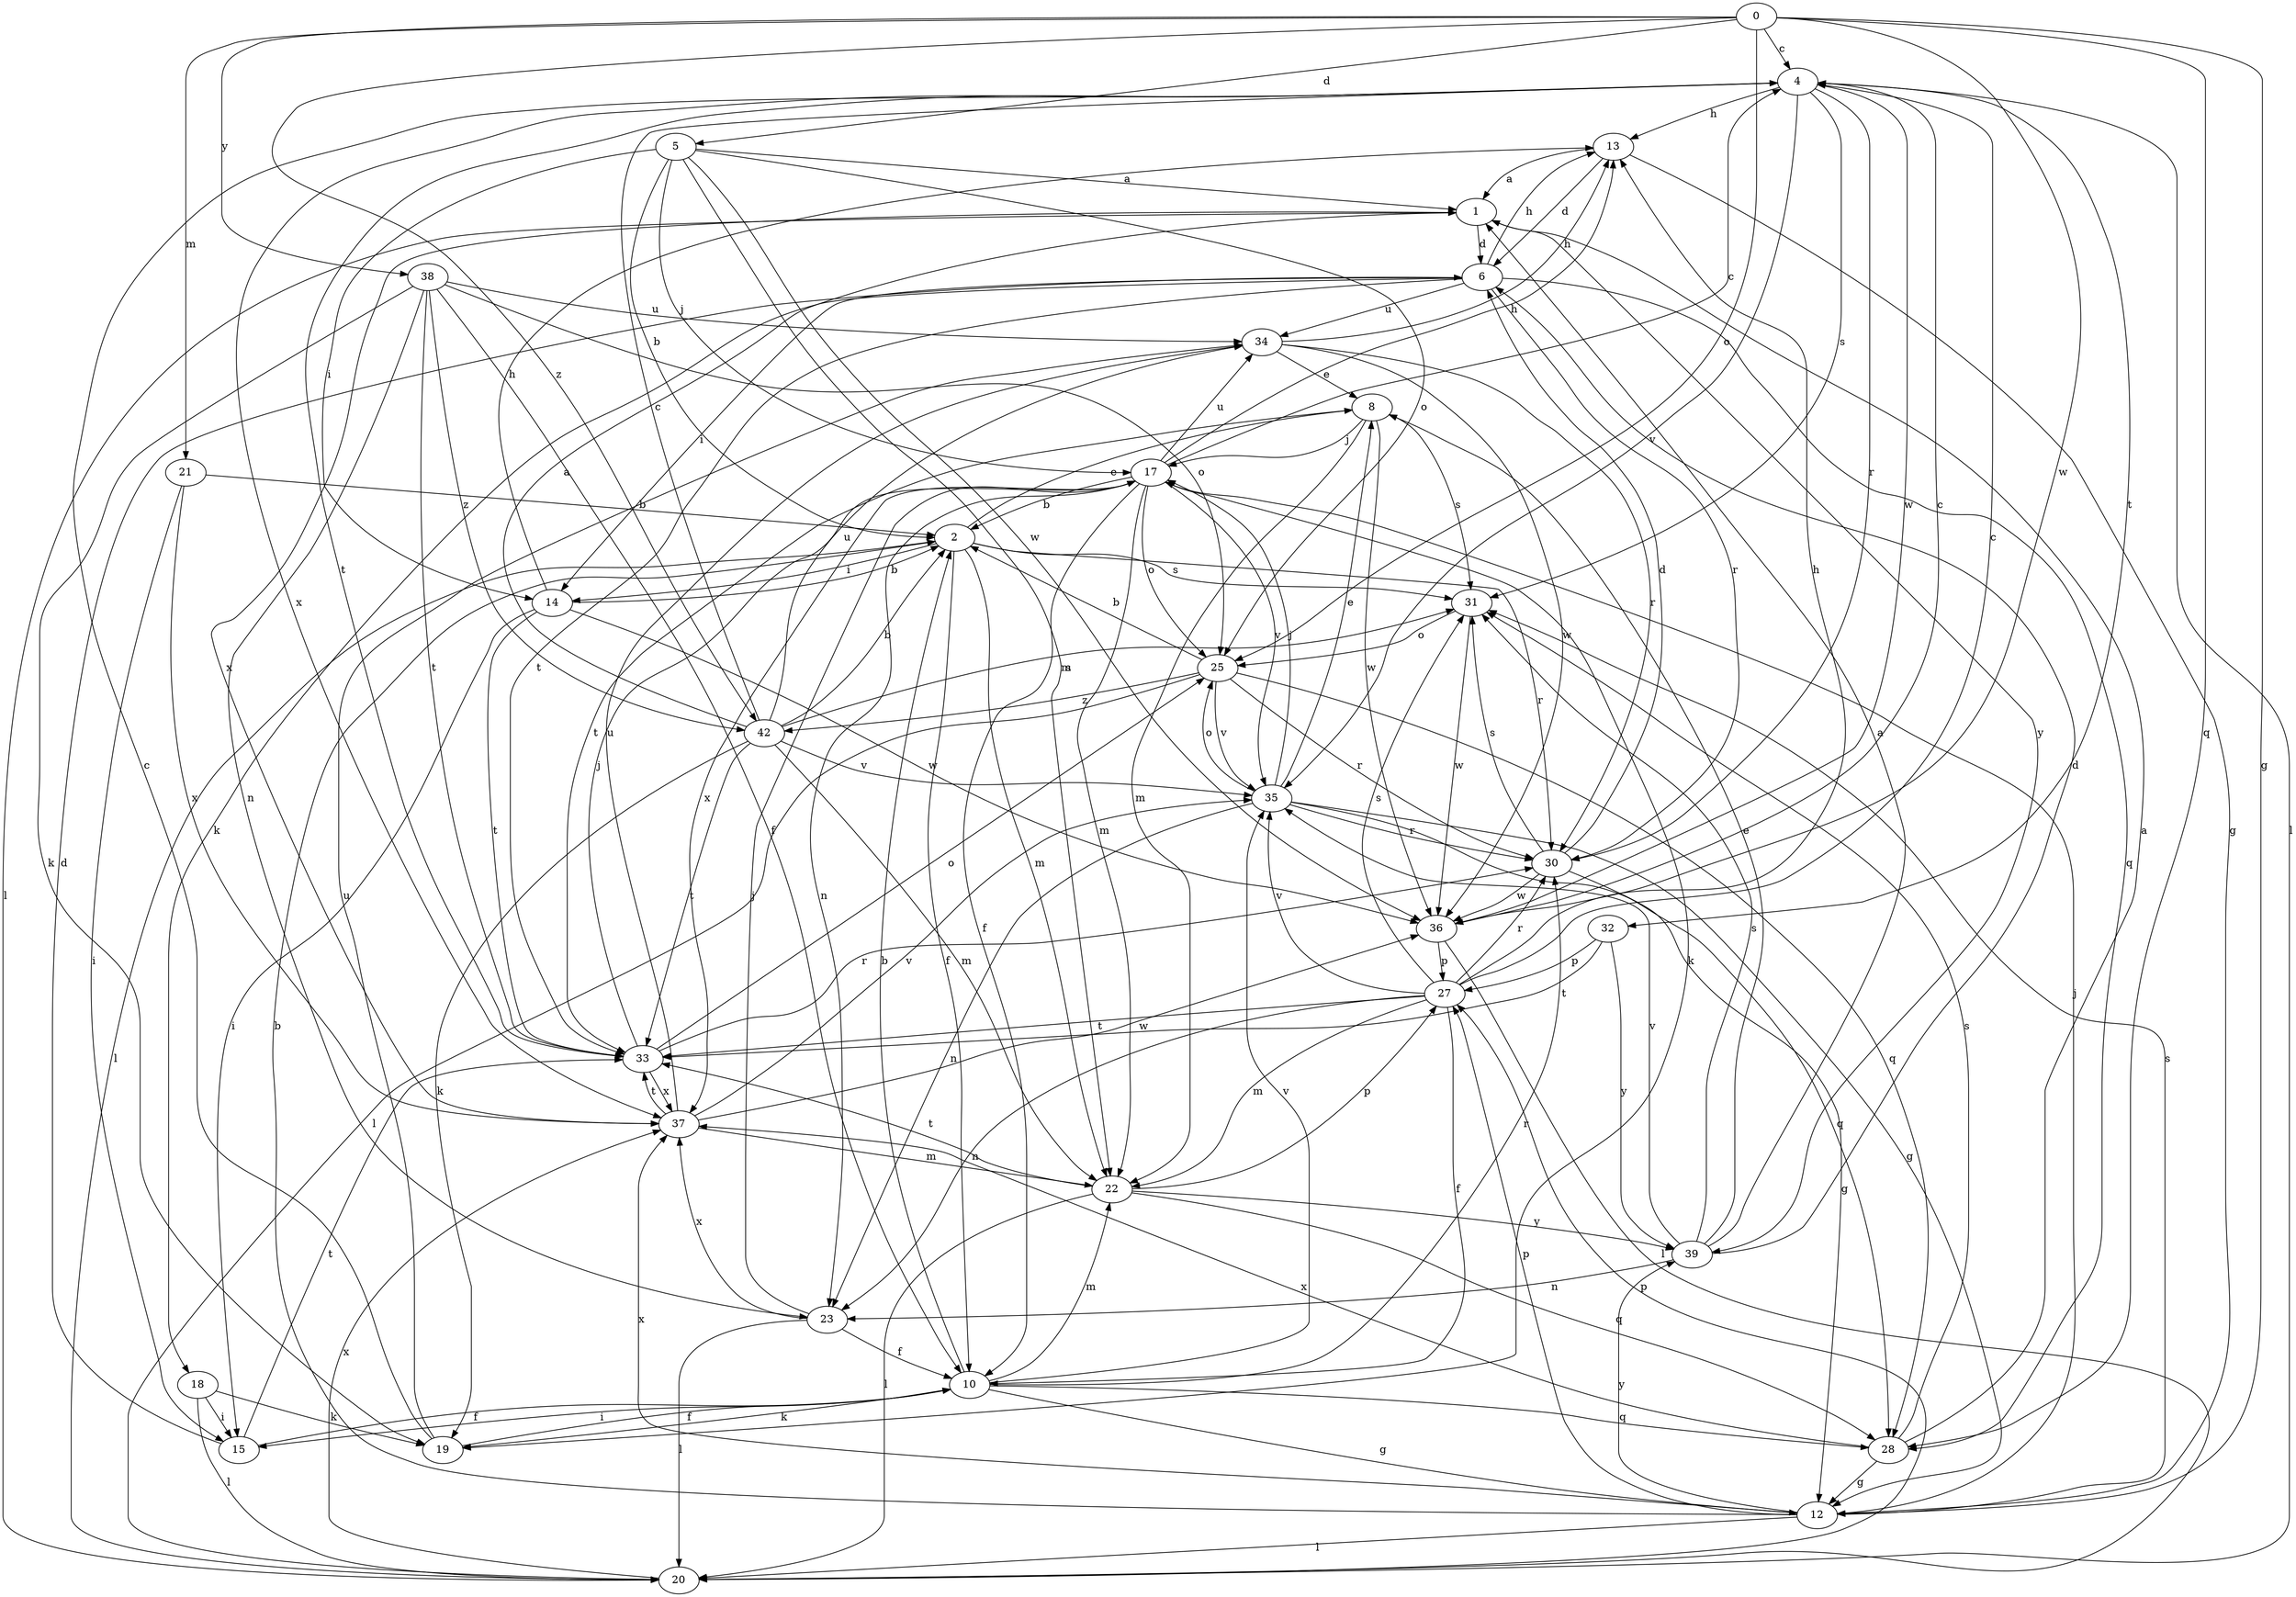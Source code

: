 strict digraph  {
0;
1;
2;
4;
5;
6;
8;
10;
12;
13;
14;
15;
17;
18;
19;
20;
21;
22;
23;
25;
27;
28;
30;
31;
32;
33;
34;
35;
36;
37;
38;
39;
42;
0 -> 4  [label=c];
0 -> 5  [label=d];
0 -> 12  [label=g];
0 -> 21  [label=m];
0 -> 25  [label=o];
0 -> 28  [label=q];
0 -> 36  [label=w];
0 -> 38  [label=y];
0 -> 42  [label=z];
1 -> 6  [label=d];
1 -> 20  [label=l];
1 -> 37  [label=x];
1 -> 39  [label=y];
2 -> 8  [label=e];
2 -> 10  [label=f];
2 -> 14  [label=i];
2 -> 20  [label=l];
2 -> 22  [label=m];
2 -> 30  [label=r];
2 -> 31  [label=s];
4 -> 13  [label=h];
4 -> 20  [label=l];
4 -> 30  [label=r];
4 -> 31  [label=s];
4 -> 32  [label=t];
4 -> 33  [label=t];
4 -> 35  [label=v];
4 -> 36  [label=w];
4 -> 37  [label=x];
5 -> 1  [label=a];
5 -> 2  [label=b];
5 -> 14  [label=i];
5 -> 17  [label=j];
5 -> 22  [label=m];
5 -> 25  [label=o];
5 -> 36  [label=w];
6 -> 13  [label=h];
6 -> 14  [label=i];
6 -> 18  [label=k];
6 -> 28  [label=q];
6 -> 30  [label=r];
6 -> 33  [label=t];
6 -> 34  [label=u];
8 -> 17  [label=j];
8 -> 22  [label=m];
8 -> 31  [label=s];
8 -> 33  [label=t];
8 -> 36  [label=w];
10 -> 2  [label=b];
10 -> 12  [label=g];
10 -> 15  [label=i];
10 -> 19  [label=k];
10 -> 22  [label=m];
10 -> 28  [label=q];
10 -> 30  [label=r];
10 -> 35  [label=v];
12 -> 2  [label=b];
12 -> 17  [label=j];
12 -> 20  [label=l];
12 -> 27  [label=p];
12 -> 31  [label=s];
12 -> 37  [label=x];
12 -> 39  [label=y];
13 -> 1  [label=a];
13 -> 6  [label=d];
13 -> 12  [label=g];
14 -> 2  [label=b];
14 -> 13  [label=h];
14 -> 15  [label=i];
14 -> 33  [label=t];
14 -> 36  [label=w];
15 -> 6  [label=d];
15 -> 10  [label=f];
15 -> 33  [label=t];
17 -> 2  [label=b];
17 -> 4  [label=c];
17 -> 10  [label=f];
17 -> 13  [label=h];
17 -> 19  [label=k];
17 -> 22  [label=m];
17 -> 23  [label=n];
17 -> 25  [label=o];
17 -> 34  [label=u];
17 -> 35  [label=v];
17 -> 37  [label=x];
18 -> 15  [label=i];
18 -> 19  [label=k];
18 -> 20  [label=l];
19 -> 4  [label=c];
19 -> 10  [label=f];
19 -> 34  [label=u];
20 -> 27  [label=p];
20 -> 37  [label=x];
21 -> 2  [label=b];
21 -> 15  [label=i];
21 -> 37  [label=x];
22 -> 20  [label=l];
22 -> 27  [label=p];
22 -> 28  [label=q];
22 -> 33  [label=t];
22 -> 39  [label=y];
23 -> 10  [label=f];
23 -> 17  [label=j];
23 -> 20  [label=l];
23 -> 37  [label=x];
25 -> 2  [label=b];
25 -> 20  [label=l];
25 -> 28  [label=q];
25 -> 30  [label=r];
25 -> 35  [label=v];
25 -> 42  [label=z];
27 -> 4  [label=c];
27 -> 10  [label=f];
27 -> 13  [label=h];
27 -> 22  [label=m];
27 -> 23  [label=n];
27 -> 30  [label=r];
27 -> 31  [label=s];
27 -> 33  [label=t];
27 -> 35  [label=v];
28 -> 1  [label=a];
28 -> 12  [label=g];
28 -> 31  [label=s];
28 -> 37  [label=x];
30 -> 6  [label=d];
30 -> 12  [label=g];
30 -> 31  [label=s];
30 -> 36  [label=w];
31 -> 25  [label=o];
31 -> 36  [label=w];
32 -> 27  [label=p];
32 -> 33  [label=t];
32 -> 39  [label=y];
33 -> 17  [label=j];
33 -> 25  [label=o];
33 -> 30  [label=r];
33 -> 37  [label=x];
34 -> 8  [label=e];
34 -> 13  [label=h];
34 -> 30  [label=r];
34 -> 36  [label=w];
35 -> 8  [label=e];
35 -> 12  [label=g];
35 -> 17  [label=j];
35 -> 23  [label=n];
35 -> 25  [label=o];
35 -> 28  [label=q];
35 -> 30  [label=r];
36 -> 4  [label=c];
36 -> 20  [label=l];
36 -> 27  [label=p];
37 -> 22  [label=m];
37 -> 33  [label=t];
37 -> 34  [label=u];
37 -> 35  [label=v];
37 -> 36  [label=w];
38 -> 10  [label=f];
38 -> 19  [label=k];
38 -> 23  [label=n];
38 -> 25  [label=o];
38 -> 33  [label=t];
38 -> 34  [label=u];
38 -> 42  [label=z];
39 -> 1  [label=a];
39 -> 6  [label=d];
39 -> 8  [label=e];
39 -> 23  [label=n];
39 -> 31  [label=s];
39 -> 35  [label=v];
42 -> 1  [label=a];
42 -> 2  [label=b];
42 -> 4  [label=c];
42 -> 19  [label=k];
42 -> 22  [label=m];
42 -> 31  [label=s];
42 -> 33  [label=t];
42 -> 34  [label=u];
42 -> 35  [label=v];
}
